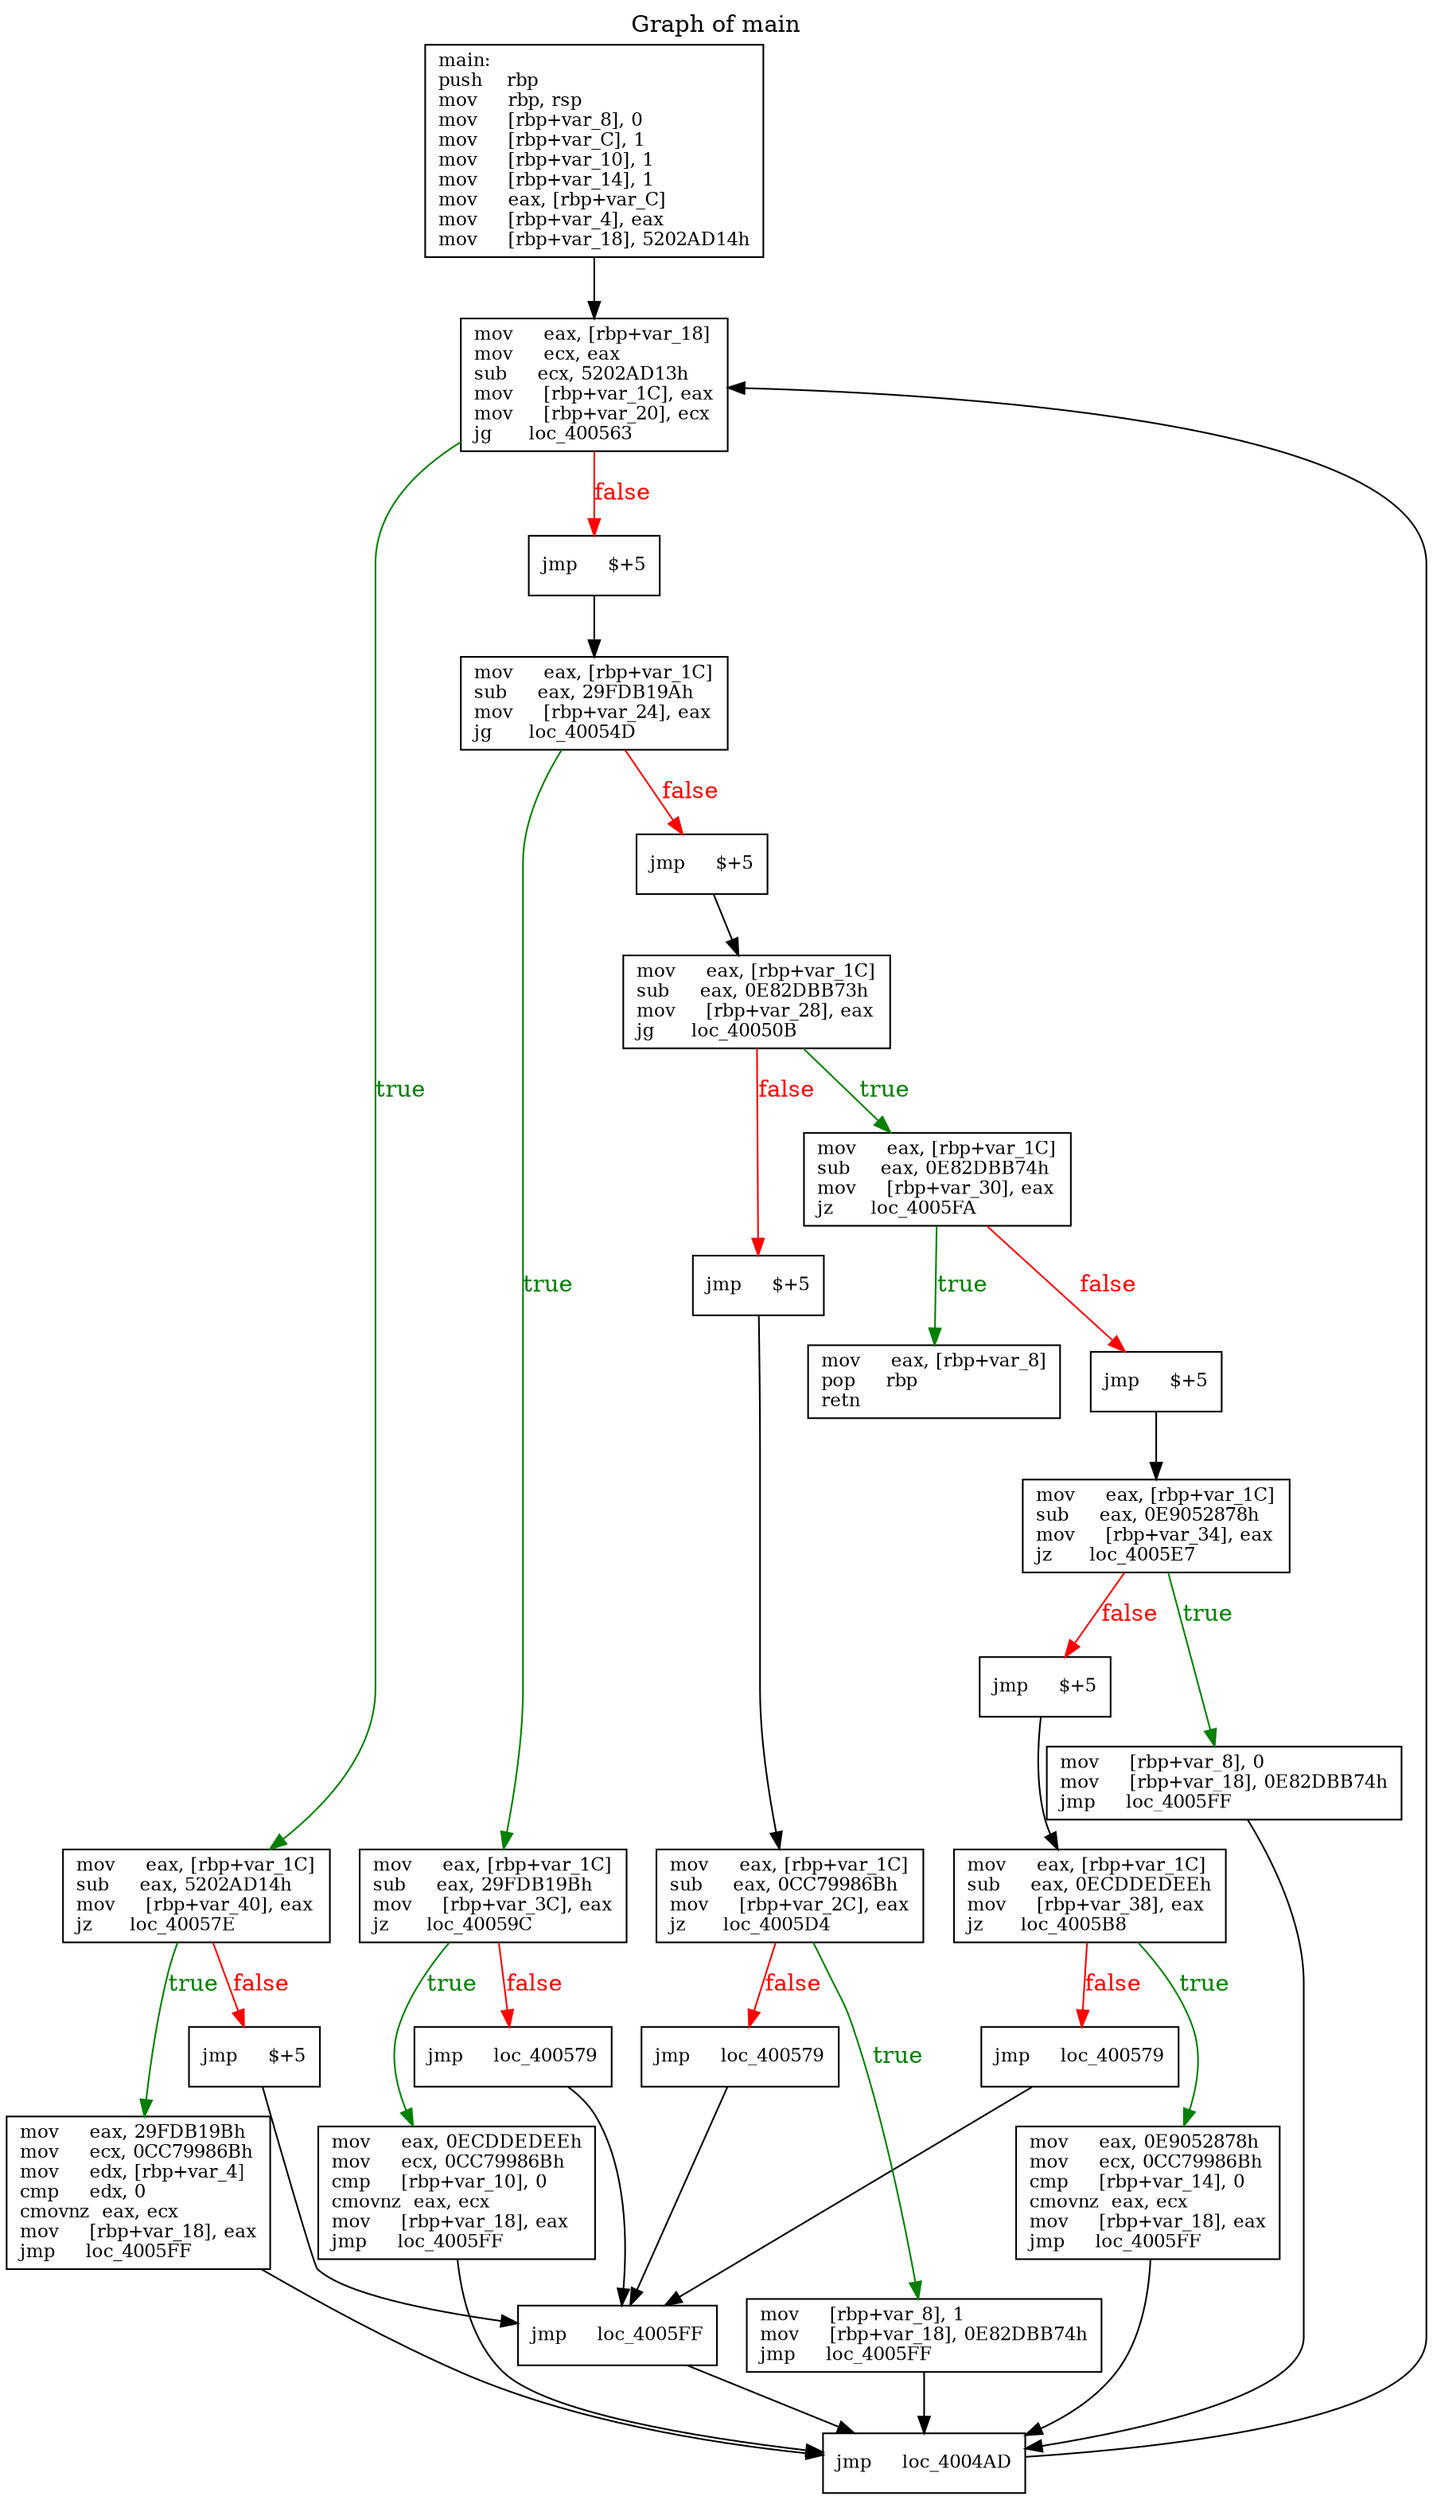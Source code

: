 digraph GRAPH_0 {

  // Generated by Graph::Easy 0.76 at Sat Mar  2 10:20:58 2019

  edge [ arrowhead=normal ];
  graph [
    label="Graph of main",
    labelloc=top ];
  node [
    fillcolor=white,
    fontsize=11,
    shape=box,
    style=filled ];
                    

  0 [ label="main:\lpush    rbp\lmov     rbp, rsp\lmov     [rbp+var_8], 0\lmov     [rbp+var_C], 1\lmov     [rbp+var_10], 1\lmov     [rbp+var_14], 1\lmov     eax, [rbp+var_C]\lmov     [rbp+var_4], eax\lmov     [rbp+var_18], 5202AD14h\l", rank=0 ]
  1 [ label="mov     eax, [rbp+var_18]\lmov     ecx, eax\lsub     ecx, 5202AD13h\lmov     [rbp+var_1C], eax\lmov     [rbp+var_20], ecx\ljg      loc_400563\l" ]
  10 [ label="jmp     $+5\l" ]
  11 [ label="mov     eax, [rbp+var_1C]\lsub     eax, 0E9052878h\lmov     [rbp+var_34], eax\ljz      loc_4005E7\l" ]
  12 [ label="jmp     $+5\l" ]
  13 [ label="mov     eax, [rbp+var_1C]\lsub     eax, 0ECDDEDEEh\lmov     [rbp+var_38], eax\ljz      loc_4005B8\l" ]
  14 [ label="jmp     loc_400579\l" ]
  15 [ label="mov     eax, [rbp+var_1C]\lsub     eax, 29FDB19Bh\lmov     [rbp+var_3C], eax\ljz      loc_40059C\l" ]
  16 [ label="jmp     loc_400579\l" ]
  17 [ label="mov     eax, [rbp+var_1C]\lsub     eax, 5202AD14h\lmov     [rbp+var_40], eax\ljz      loc_40057E\l" ]
  18 [ label="jmp     $+5\l" ]
  19 [ label="jmp     loc_4005FF\l" ]
  2 [ label="jmp     $+5\l" ]
  20 [ label="mov     eax, 29FDB19Bh\lmov     ecx, 0CC79986Bh\lmov     edx, [rbp+var_4]\lcmp     edx, 0\lcmovnz  eax, ecx\lmov     [rbp+var_18], eax\ljmp     loc_4005FF\l" ]
  21 [ label="mov     eax, 0ECDDEDEEh\lmov     ecx, 0CC79986Bh\lcmp     [rbp+var_10], 0\lcmovnz  eax, ecx\lmov     [rbp+var_18], eax\ljmp     loc_4005FF\l" ]
  22 [ label="mov     eax, 0E9052878h\lmov     ecx, 0CC79986Bh\lcmp     [rbp+var_14], 0\lcmovnz  eax, ecx\lmov     [rbp+var_18], eax\ljmp     loc_4005FF\l" ]
  23 [ label="mov     [rbp+var_8], 1\lmov     [rbp+var_18], 0E82DBB74h\ljmp     loc_4005FF\l" ]
  24 [ label="mov     [rbp+var_8], 0\lmov     [rbp+var_18], 0E82DBB74h\ljmp     loc_4005FF\l" ]
  25 [ label="mov     eax, [rbp+var_8]\lpop     rbp\lretn\l", rank=27 ]
  26 [ label="jmp     loc_4004AD\l" ]
  3 [ label="mov     eax, [rbp+var_1C]\lsub     eax, 29FDB19Ah\lmov     [rbp+var_24], eax\ljg      loc_40054D\l" ]
  4 [ label="jmp     $+5\l" ]
  5 [ label="mov     eax, [rbp+var_1C]\lsub     eax, 0E82DBB73h\lmov     [rbp+var_28], eax\ljg      loc_40050B\l" ]
  6 [ label="jmp     $+5\l" ]
  7 [ label="mov     eax, [rbp+var_1C]\lsub     eax, 0CC79986Bh\lmov     [rbp+var_2C], eax\ljz      loc_4005D4\l" ]
  8 [ label="jmp     loc_400579\l" ]
  9 [ label="mov     eax, [rbp+var_1C]\lsub     eax, 0E82DBB74h\lmov     [rbp+var_30], eax\ljz      loc_4005FA\l" ]

  0 -> 1 [ color="#000000" ]
  1 -> 2 [ color="#ff0000", fontcolor="#ff0000", label=false ]
  1 -> 17 [ color="#008000", fontcolor="#008000", label=true ]
  2 -> 3 [ color="#000000" ]
  3 -> 4 [ color="#ff0000", fontcolor="#ff0000", label=false ]
  3 -> 15 [ color="#008000", fontcolor="#008000", label=true ]
  4 -> 5 [ color="#000000" ]
  5 -> 9 [ color="#008000", fontcolor="#008000", label=true ]
  5 -> 6 [ color="#ff0000", fontcolor="#ff0000", label=false ]
  6 -> 7 [ color="#000000" ]
  7 -> 8 [ color="#ff0000", fontcolor="#ff0000", label=false ]
  7 -> 23 [ color="#008000", fontcolor="#008000", label=true ]
  8 -> 19 [ color="#000000" ]
  9 -> 25 [ color="#008000", fontcolor="#008000", label=true ]
  9 -> 10 [ color="#ff0000", fontcolor="#ff0000", label=false ]
  10 -> 11 [ color="#000000" ]
  11 -> 24 [ color="#008000", fontcolor="#008000", label=true ]
  11 -> 12 [ color="#ff0000", fontcolor="#ff0000", label=false ]
  12 -> 13 [ color="#000000" ]
  13 -> 22 [ color="#008000", fontcolor="#008000", label=true ]
  13 -> 14 [ color="#ff0000", fontcolor="#ff0000", label=false ]
  14 -> 19 [ color="#000000" ]
  15 -> 21 [ color="#008000", fontcolor="#008000", label=true ]
  15 -> 16 [ color="#ff0000", fontcolor="#ff0000", label=false ]
  16 -> 19 [ color="#000000" ]
  17 -> 20 [ color="#008000", fontcolor="#008000", label=true ]
  17 -> 18 [ color="#ff0000", fontcolor="#ff0000", label=false ]
  18 -> 19 [ color="#000000" ]
  19 -> 26 [ color="#000000" ]
  20 -> 26 [ color="#000000" ]
  21 -> 26 [ color="#000000" ]
  22 -> 26 [ color="#000000" ]
  23 -> 26 [ color="#000000" ]
  24 -> 26 [ color="#000000" ]
  26 -> 1 [ color="#000000" ]

}
